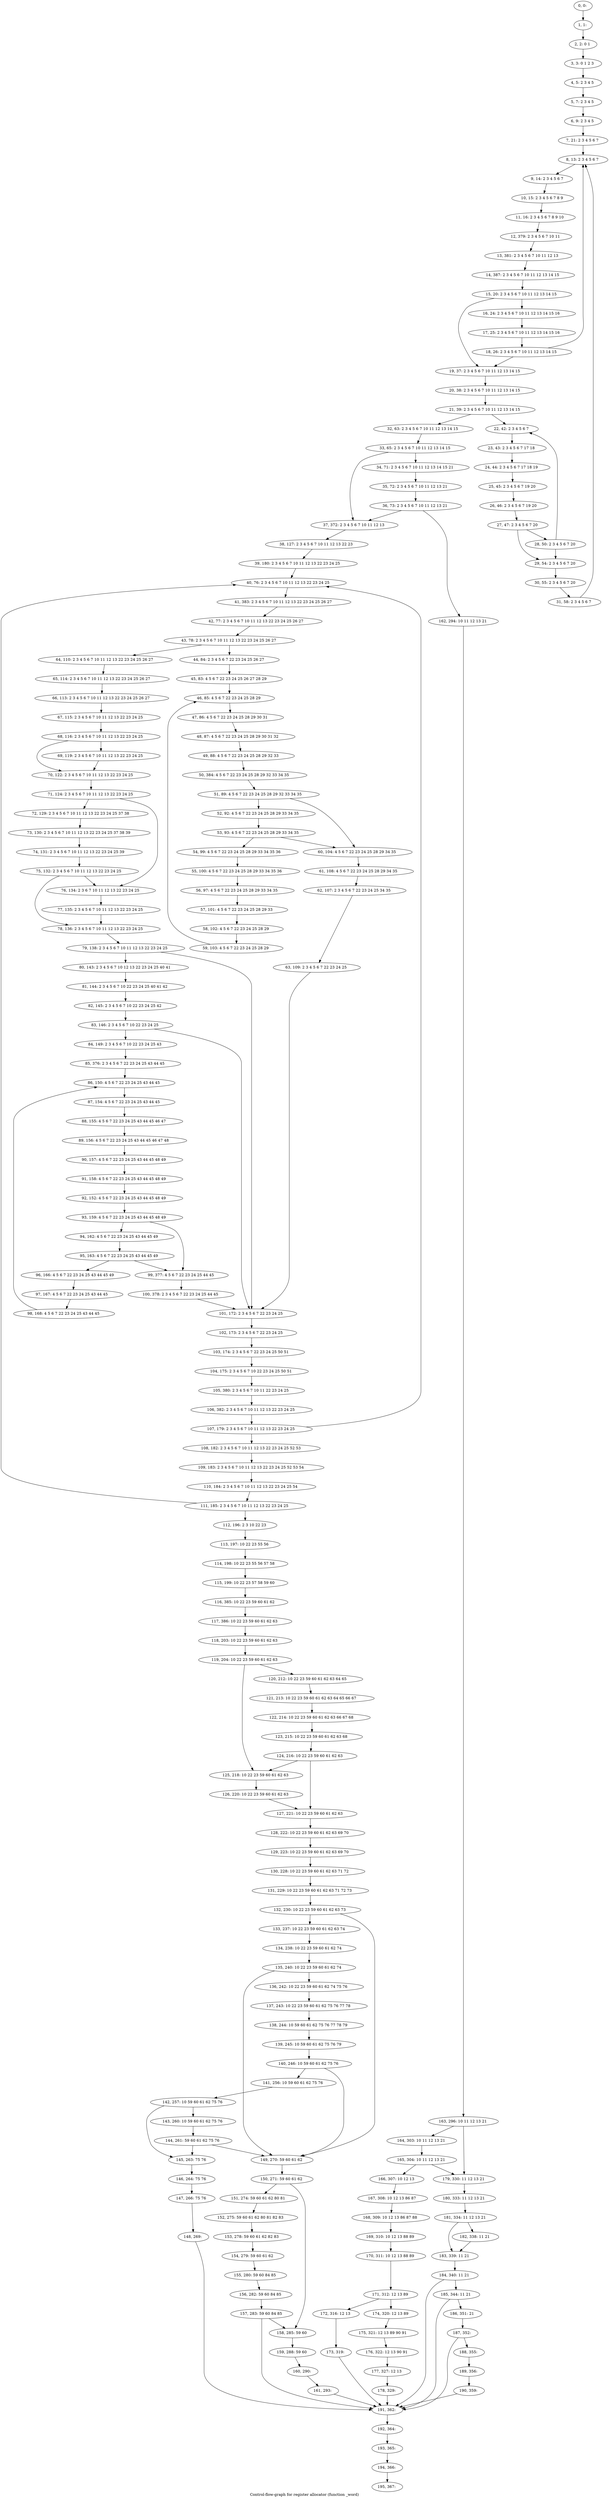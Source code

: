 digraph G {
graph [label="Control-flow-graph for register allocator (function _word)"]
0[label="0, 0: "];
1[label="1, 1: "];
2[label="2, 2: 0 1 "];
3[label="3, 3: 0 1 2 3 "];
4[label="4, 5: 2 3 4 5 "];
5[label="5, 7: 2 3 4 5 "];
6[label="6, 9: 2 3 4 5 "];
7[label="7, 21: 2 3 4 5 6 7 "];
8[label="8, 13: 2 3 4 5 6 7 "];
9[label="9, 14: 2 3 4 5 6 7 "];
10[label="10, 15: 2 3 4 5 6 7 8 9 "];
11[label="11, 16: 2 3 4 5 6 7 8 9 10 "];
12[label="12, 379: 2 3 4 5 6 7 10 11 "];
13[label="13, 381: 2 3 4 5 6 7 10 11 12 13 "];
14[label="14, 387: 2 3 4 5 6 7 10 11 12 13 14 15 "];
15[label="15, 20: 2 3 4 5 6 7 10 11 12 13 14 15 "];
16[label="16, 24: 2 3 4 5 6 7 10 11 12 13 14 15 16 "];
17[label="17, 25: 2 3 4 5 6 7 10 11 12 13 14 15 16 "];
18[label="18, 26: 2 3 4 5 6 7 10 11 12 13 14 15 "];
19[label="19, 37: 2 3 4 5 6 7 10 11 12 13 14 15 "];
20[label="20, 38: 2 3 4 5 6 7 10 11 12 13 14 15 "];
21[label="21, 39: 2 3 4 5 6 7 10 11 12 13 14 15 "];
22[label="22, 42: 2 3 4 5 6 7 "];
23[label="23, 43: 2 3 4 5 6 7 17 18 "];
24[label="24, 44: 2 3 4 5 6 7 17 18 19 "];
25[label="25, 45: 2 3 4 5 6 7 19 20 "];
26[label="26, 46: 2 3 4 5 6 7 19 20 "];
27[label="27, 47: 2 3 4 5 6 7 20 "];
28[label="28, 50: 2 3 4 5 6 7 20 "];
29[label="29, 54: 2 3 4 5 6 7 20 "];
30[label="30, 55: 2 3 4 5 6 7 20 "];
31[label="31, 58: 2 3 4 5 6 7 "];
32[label="32, 63: 2 3 4 5 6 7 10 11 12 13 14 15 "];
33[label="33, 65: 2 3 4 5 6 7 10 11 12 13 14 15 "];
34[label="34, 71: 2 3 4 5 6 7 10 11 12 13 14 15 21 "];
35[label="35, 72: 2 3 4 5 6 7 10 11 12 13 21 "];
36[label="36, 73: 2 3 4 5 6 7 10 11 12 13 21 "];
37[label="37, 372: 2 3 4 5 6 7 10 11 12 13 "];
38[label="38, 127: 2 3 4 5 6 7 10 11 12 13 22 23 "];
39[label="39, 180: 2 3 4 5 6 7 10 11 12 13 22 23 24 25 "];
40[label="40, 76: 2 3 4 5 6 7 10 11 12 13 22 23 24 25 "];
41[label="41, 383: 2 3 4 5 6 7 10 11 12 13 22 23 24 25 26 27 "];
42[label="42, 77: 2 3 4 5 6 7 10 11 12 13 22 23 24 25 26 27 "];
43[label="43, 78: 2 3 4 5 6 7 10 11 12 13 22 23 24 25 26 27 "];
44[label="44, 84: 2 3 4 5 6 7 22 23 24 25 26 27 "];
45[label="45, 83: 4 5 6 7 22 23 24 25 26 27 28 29 "];
46[label="46, 85: 4 5 6 7 22 23 24 25 28 29 "];
47[label="47, 86: 4 5 6 7 22 23 24 25 28 29 30 31 "];
48[label="48, 87: 4 5 6 7 22 23 24 25 28 29 30 31 32 "];
49[label="49, 88: 4 5 6 7 22 23 24 25 28 29 32 33 "];
50[label="50, 384: 4 5 6 7 22 23 24 25 28 29 32 33 34 35 "];
51[label="51, 89: 4 5 6 7 22 23 24 25 28 29 32 33 34 35 "];
52[label="52, 92: 4 5 6 7 22 23 24 25 28 29 33 34 35 "];
53[label="53, 93: 4 5 6 7 22 23 24 25 28 29 33 34 35 "];
54[label="54, 99: 4 5 6 7 22 23 24 25 28 29 33 34 35 36 "];
55[label="55, 100: 4 5 6 7 22 23 24 25 28 29 33 34 35 36 "];
56[label="56, 97: 4 5 6 7 22 23 24 25 28 29 33 34 35 "];
57[label="57, 101: 4 5 6 7 22 23 24 25 28 29 33 "];
58[label="58, 102: 4 5 6 7 22 23 24 25 28 29 "];
59[label="59, 103: 4 5 6 7 22 23 24 25 28 29 "];
60[label="60, 104: 4 5 6 7 22 23 24 25 28 29 34 35 "];
61[label="61, 108: 4 5 6 7 22 23 24 25 28 29 34 35 "];
62[label="62, 107: 2 3 4 5 6 7 22 23 24 25 34 35 "];
63[label="63, 109: 2 3 4 5 6 7 22 23 24 25 "];
64[label="64, 110: 2 3 4 5 6 7 10 11 12 13 22 23 24 25 26 27 "];
65[label="65, 114: 2 3 4 5 6 7 10 11 12 13 22 23 24 25 26 27 "];
66[label="66, 113: 2 3 4 5 6 7 10 11 12 13 22 23 24 25 26 27 "];
67[label="67, 115: 2 3 4 5 6 7 10 11 12 13 22 23 24 25 "];
68[label="68, 116: 2 3 4 5 6 7 10 11 12 13 22 23 24 25 "];
69[label="69, 119: 2 3 4 5 6 7 10 11 12 13 22 23 24 25 "];
70[label="70, 122: 2 3 4 5 6 7 10 11 12 13 22 23 24 25 "];
71[label="71, 124: 2 3 4 5 6 7 10 11 12 13 22 23 24 25 "];
72[label="72, 129: 2 3 4 5 6 7 10 11 12 13 22 23 24 25 37 38 "];
73[label="73, 130: 2 3 4 5 6 7 10 11 12 13 22 23 24 25 37 38 39 "];
74[label="74, 131: 2 3 4 5 6 7 10 11 12 13 22 23 24 25 39 "];
75[label="75, 132: 2 3 4 5 6 7 10 11 12 13 22 23 24 25 "];
76[label="76, 134: 2 3 6 7 10 11 12 13 22 23 24 25 "];
77[label="77, 135: 2 3 4 5 6 7 10 11 12 13 22 23 24 25 "];
78[label="78, 136: 2 3 4 5 6 7 10 11 12 13 22 23 24 25 "];
79[label="79, 138: 2 3 4 5 6 7 10 11 12 13 22 23 24 25 "];
80[label="80, 143: 2 3 4 5 6 7 10 12 13 22 23 24 25 40 41 "];
81[label="81, 144: 2 3 4 5 6 7 10 22 23 24 25 40 41 42 "];
82[label="82, 145: 2 3 4 5 6 7 10 22 23 24 25 42 "];
83[label="83, 146: 2 3 4 5 6 7 10 22 23 24 25 "];
84[label="84, 149: 2 3 4 5 6 7 10 22 23 24 25 43 "];
85[label="85, 376: 2 3 4 5 6 7 22 23 24 25 43 44 45 "];
86[label="86, 150: 4 5 6 7 22 23 24 25 43 44 45 "];
87[label="87, 154: 4 5 6 7 22 23 24 25 43 44 45 "];
88[label="88, 155: 4 5 6 7 22 23 24 25 43 44 45 46 47 "];
89[label="89, 156: 4 5 6 7 22 23 24 25 43 44 45 46 47 48 "];
90[label="90, 157: 4 5 6 7 22 23 24 25 43 44 45 48 49 "];
91[label="91, 158: 4 5 6 7 22 23 24 25 43 44 45 48 49 "];
92[label="92, 152: 4 5 6 7 22 23 24 25 43 44 45 48 49 "];
93[label="93, 159: 4 5 6 7 22 23 24 25 43 44 45 48 49 "];
94[label="94, 162: 4 5 6 7 22 23 24 25 43 44 45 49 "];
95[label="95, 163: 4 5 6 7 22 23 24 25 43 44 45 49 "];
96[label="96, 166: 4 5 6 7 22 23 24 25 43 44 45 49 "];
97[label="97, 167: 4 5 6 7 22 23 24 25 43 44 45 "];
98[label="98, 168: 4 5 6 7 22 23 24 25 43 44 45 "];
99[label="99, 377: 4 5 6 7 22 23 24 25 44 45 "];
100[label="100, 378: 2 3 4 5 6 7 22 23 24 25 44 45 "];
101[label="101, 172: 2 3 4 5 6 7 22 23 24 25 "];
102[label="102, 173: 2 3 4 5 6 7 22 23 24 25 "];
103[label="103, 174: 2 3 4 5 6 7 22 23 24 25 50 51 "];
104[label="104, 175: 2 3 4 5 6 7 10 22 23 24 25 50 51 "];
105[label="105, 380: 2 3 4 5 6 7 10 11 22 23 24 25 "];
106[label="106, 382: 2 3 4 5 6 7 10 11 12 13 22 23 24 25 "];
107[label="107, 179: 2 3 4 5 6 7 10 11 12 13 22 23 24 25 "];
108[label="108, 182: 2 3 4 5 6 7 10 11 12 13 22 23 24 25 52 53 "];
109[label="109, 183: 2 3 4 5 6 7 10 11 12 13 22 23 24 25 52 53 54 "];
110[label="110, 184: 2 3 4 5 6 7 10 11 12 13 22 23 24 25 54 "];
111[label="111, 185: 2 3 4 5 6 7 10 11 12 13 22 23 24 25 "];
112[label="112, 196: 2 3 10 22 23 "];
113[label="113, 197: 10 22 23 55 56 "];
114[label="114, 198: 10 22 23 55 56 57 58 "];
115[label="115, 199: 10 22 23 57 58 59 60 "];
116[label="116, 385: 10 22 23 59 60 61 62 "];
117[label="117, 386: 10 22 23 59 60 61 62 63 "];
118[label="118, 203: 10 22 23 59 60 61 62 63 "];
119[label="119, 204: 10 22 23 59 60 61 62 63 "];
120[label="120, 212: 10 22 23 59 60 61 62 63 64 65 "];
121[label="121, 213: 10 22 23 59 60 61 62 63 64 65 66 67 "];
122[label="122, 214: 10 22 23 59 60 61 62 63 66 67 68 "];
123[label="123, 215: 10 22 23 59 60 61 62 63 68 "];
124[label="124, 216: 10 22 23 59 60 61 62 63 "];
125[label="125, 218: 10 22 23 59 60 61 62 63 "];
126[label="126, 220: 10 22 23 59 60 61 62 63 "];
127[label="127, 221: 10 22 23 59 60 61 62 63 "];
128[label="128, 222: 10 22 23 59 60 61 62 63 69 70 "];
129[label="129, 223: 10 22 23 59 60 61 62 63 69 70 "];
130[label="130, 228: 10 22 23 59 60 61 62 63 71 72 "];
131[label="131, 229: 10 22 23 59 60 61 62 63 71 72 73 "];
132[label="132, 230: 10 22 23 59 60 61 62 63 73 "];
133[label="133, 237: 10 22 23 59 60 61 62 63 74 "];
134[label="134, 238: 10 22 23 59 60 61 62 74 "];
135[label="135, 240: 10 22 23 59 60 61 62 74 "];
136[label="136, 242: 10 22 23 59 60 61 62 74 75 76 "];
137[label="137, 243: 10 22 23 59 60 61 62 75 76 77 78 "];
138[label="138, 244: 10 59 60 61 62 75 76 77 78 79 "];
139[label="139, 245: 10 59 60 61 62 75 76 79 "];
140[label="140, 246: 10 59 60 61 62 75 76 "];
141[label="141, 256: 10 59 60 61 62 75 76 "];
142[label="142, 257: 10 59 60 61 62 75 76 "];
143[label="143, 260: 10 59 60 61 62 75 76 "];
144[label="144, 261: 59 60 61 62 75 76 "];
145[label="145, 263: 75 76 "];
146[label="146, 264: 75 76 "];
147[label="147, 266: 75 76 "];
148[label="148, 269: "];
149[label="149, 270: 59 60 61 62 "];
150[label="150, 271: 59 60 61 62 "];
151[label="151, 274: 59 60 61 62 80 81 "];
152[label="152, 275: 59 60 61 62 80 81 82 83 "];
153[label="153, 278: 59 60 61 62 82 83 "];
154[label="154, 279: 59 60 61 62 "];
155[label="155, 280: 59 60 84 85 "];
156[label="156, 282: 59 60 84 85 "];
157[label="157, 283: 59 60 84 85 "];
158[label="158, 285: 59 60 "];
159[label="159, 288: 59 60 "];
160[label="160, 290: "];
161[label="161, 293: "];
162[label="162, 294: 10 11 12 13 21 "];
163[label="163, 296: 10 11 12 13 21 "];
164[label="164, 303: 10 11 12 13 21 "];
165[label="165, 304: 10 11 12 13 21 "];
166[label="166, 307: 10 12 13 "];
167[label="167, 308: 10 12 13 86 87 "];
168[label="168, 309: 10 12 13 86 87 88 "];
169[label="169, 310: 10 12 13 88 89 "];
170[label="170, 311: 10 12 13 88 89 "];
171[label="171, 312: 12 13 89 "];
172[label="172, 316: 12 13 "];
173[label="173, 319: "];
174[label="174, 320: 12 13 89 "];
175[label="175, 321: 12 13 89 90 91 "];
176[label="176, 322: 12 13 90 91 "];
177[label="177, 327: 12 13 "];
178[label="178, 329: "];
179[label="179, 330: 11 12 13 21 "];
180[label="180, 333: 11 12 13 21 "];
181[label="181, 334: 11 12 13 21 "];
182[label="182, 338: 11 21 "];
183[label="183, 339: 11 21 "];
184[label="184, 340: 11 21 "];
185[label="185, 344: 11 21 "];
186[label="186, 351: 21 "];
187[label="187, 352: "];
188[label="188, 355: "];
189[label="189, 356: "];
190[label="190, 359: "];
191[label="191, 362: "];
192[label="192, 364: "];
193[label="193, 365: "];
194[label="194, 366: "];
195[label="195, 367: "];
0->1 ;
1->2 ;
2->3 ;
3->4 ;
4->5 ;
5->6 ;
6->7 ;
7->8 ;
8->9 ;
9->10 ;
10->11 ;
11->12 ;
12->13 ;
13->14 ;
14->15 ;
15->16 ;
15->19 ;
16->17 ;
17->18 ;
18->19 ;
18->8 ;
19->20 ;
20->21 ;
21->22 ;
21->32 ;
22->23 ;
23->24 ;
24->25 ;
25->26 ;
26->27 ;
27->28 ;
27->29 ;
28->29 ;
28->22 ;
29->30 ;
30->31 ;
31->8 ;
32->33 ;
33->34 ;
33->37 ;
34->35 ;
35->36 ;
36->37 ;
36->162 ;
37->38 ;
38->39 ;
39->40 ;
40->41 ;
41->42 ;
42->43 ;
43->44 ;
43->64 ;
44->45 ;
45->46 ;
46->47 ;
47->48 ;
48->49 ;
49->50 ;
50->51 ;
51->52 ;
51->60 ;
52->53 ;
53->54 ;
53->60 ;
54->55 ;
55->56 ;
56->57 ;
57->58 ;
58->59 ;
59->46 ;
60->61 ;
61->62 ;
62->63 ;
63->101 ;
64->65 ;
65->66 ;
66->67 ;
67->68 ;
68->69 ;
68->70 ;
69->70 ;
70->71 ;
71->72 ;
71->76 ;
72->73 ;
73->74 ;
74->75 ;
75->76 ;
75->78 ;
76->77 ;
77->78 ;
78->79 ;
79->80 ;
79->101 ;
80->81 ;
81->82 ;
82->83 ;
83->84 ;
83->101 ;
84->85 ;
85->86 ;
86->87 ;
87->88 ;
88->89 ;
89->90 ;
90->91 ;
91->92 ;
92->93 ;
93->94 ;
93->99 ;
94->95 ;
95->96 ;
95->99 ;
96->97 ;
97->98 ;
98->86 ;
99->100 ;
100->101 ;
101->102 ;
102->103 ;
103->104 ;
104->105 ;
105->106 ;
106->107 ;
107->108 ;
107->40 ;
108->109 ;
109->110 ;
110->111 ;
111->112 ;
111->40 ;
112->113 ;
113->114 ;
114->115 ;
115->116 ;
116->117 ;
117->118 ;
118->119 ;
119->120 ;
119->125 ;
120->121 ;
121->122 ;
122->123 ;
123->124 ;
124->125 ;
124->127 ;
125->126 ;
126->127 ;
127->128 ;
128->129 ;
129->130 ;
130->131 ;
131->132 ;
132->133 ;
132->149 ;
133->134 ;
134->135 ;
135->136 ;
135->149 ;
136->137 ;
137->138 ;
138->139 ;
139->140 ;
140->141 ;
140->149 ;
141->142 ;
142->143 ;
142->145 ;
143->144 ;
144->145 ;
144->149 ;
145->146 ;
146->147 ;
147->148 ;
148->191 ;
149->150 ;
150->151 ;
150->158 ;
151->152 ;
152->153 ;
153->154 ;
154->155 ;
155->156 ;
156->157 ;
157->158 ;
157->191 ;
158->159 ;
159->160 ;
160->161 ;
161->191 ;
162->163 ;
163->164 ;
163->179 ;
164->165 ;
165->166 ;
165->179 ;
166->167 ;
167->168 ;
168->169 ;
169->170 ;
170->171 ;
171->172 ;
171->174 ;
172->173 ;
173->191 ;
174->175 ;
175->176 ;
176->177 ;
177->178 ;
178->191 ;
179->180 ;
180->181 ;
181->182 ;
181->183 ;
182->183 ;
183->184 ;
184->185 ;
184->191 ;
185->186 ;
185->191 ;
186->187 ;
187->188 ;
187->191 ;
188->189 ;
189->190 ;
190->191 ;
191->192 ;
192->193 ;
193->194 ;
194->195 ;
}
